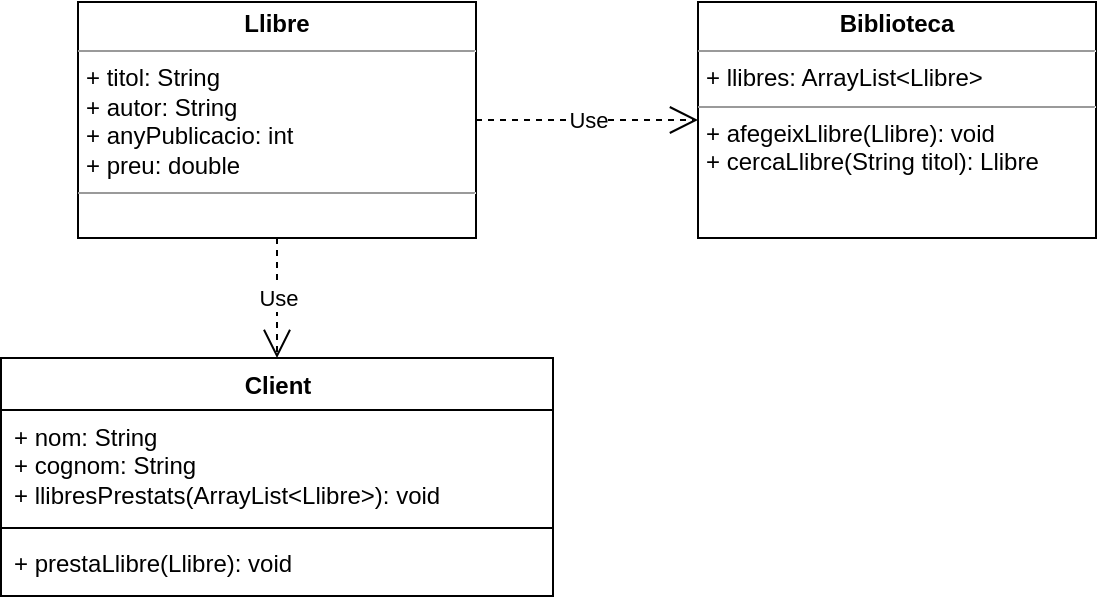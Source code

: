 <mxfile version="22.1.16" type="device">
  <diagram id="C5RBs43oDa-KdzZeNtuy" name="Page-1">
    <mxGraphModel dx="880" dy="524" grid="0" gridSize="10" guides="1" tooltips="1" connect="1" arrows="1" fold="1" page="1" pageScale="1" pageWidth="827" pageHeight="1169" math="0" shadow="0">
      <root>
        <mxCell id="WIyWlLk6GJQsqaUBKTNV-0" />
        <mxCell id="WIyWlLk6GJQsqaUBKTNV-1" parent="WIyWlLk6GJQsqaUBKTNV-0" />
        <mxCell id="86FwZAQYS3h-tKqfAoDZ-49" value="Client" style="swimlane;fontStyle=1;align=center;verticalAlign=top;childLayout=stackLayout;horizontal=1;startSize=26;horizontalStack=0;resizeParent=1;resizeParentMax=0;resizeLast=0;collapsible=1;marginBottom=0;whiteSpace=wrap;html=1;" parent="WIyWlLk6GJQsqaUBKTNV-1" vertex="1">
          <mxGeometry x="98.5" y="401" width="276" height="119" as="geometry" />
        </mxCell>
        <mxCell id="86FwZAQYS3h-tKqfAoDZ-50" value="+ nom: String&lt;br&gt;+ cognom: String&lt;br&gt;+ llibresPrestats(ArrayList&amp;lt;Llibre&amp;gt;): void" style="text;strokeColor=none;fillColor=none;align=left;verticalAlign=top;spacingLeft=4;spacingRight=4;overflow=hidden;rotatable=0;points=[[0,0.5],[1,0.5]];portConstraint=eastwest;whiteSpace=wrap;html=1;" parent="86FwZAQYS3h-tKqfAoDZ-49" vertex="1">
          <mxGeometry y="26" width="276" height="55" as="geometry" />
        </mxCell>
        <mxCell id="86FwZAQYS3h-tKqfAoDZ-51" value="" style="line;strokeWidth=1;fillColor=none;align=left;verticalAlign=middle;spacingTop=-1;spacingLeft=3;spacingRight=3;rotatable=0;labelPosition=right;points=[];portConstraint=eastwest;strokeColor=inherit;" parent="86FwZAQYS3h-tKqfAoDZ-49" vertex="1">
          <mxGeometry y="81" width="276" height="8" as="geometry" />
        </mxCell>
        <mxCell id="86FwZAQYS3h-tKqfAoDZ-52" value="+ prestaLlibre(Llibre): void" style="text;strokeColor=none;fillColor=none;align=left;verticalAlign=top;spacingLeft=4;spacingRight=4;overflow=hidden;rotatable=0;points=[[0,0.5],[1,0.5]];portConstraint=eastwest;whiteSpace=wrap;html=1;" parent="86FwZAQYS3h-tKqfAoDZ-49" vertex="1">
          <mxGeometry y="89" width="276" height="30" as="geometry" />
        </mxCell>
        <mxCell id="wE3ZdhMuLC0Yw11eOyGS-2" value="&lt;p style=&quot;margin:0px;margin-top:4px;text-align:center;&quot;&gt;&lt;b style=&quot;border-color: var(--border-color);&quot;&gt;Llibre&lt;/b&gt;&lt;br&gt;&lt;/p&gt;&lt;hr size=&quot;1&quot;&gt;&lt;p style=&quot;margin:0px;margin-left:4px;&quot;&gt;+ titol: String&lt;/p&gt;&lt;p style=&quot;margin:0px;margin-left:4px;&quot;&gt;+ autor: String&lt;/p&gt;&lt;p style=&quot;border-color: var(--border-color); margin: 0px 0px 0px 4px;&quot;&gt;+ anyPublicacio: int&lt;/p&gt;&lt;p style=&quot;border-color: var(--border-color); margin: 0px 0px 0px 4px;&quot;&gt;+ preu: double&lt;br&gt;&lt;/p&gt;&lt;hr size=&quot;1&quot;&gt;&lt;p style=&quot;margin:0px;margin-left:4px;&quot;&gt;&lt;br&gt;&lt;/p&gt;" style="verticalAlign=top;align=left;overflow=fill;fontSize=12;fontFamily=Helvetica;html=1;whiteSpace=wrap;" parent="WIyWlLk6GJQsqaUBKTNV-1" vertex="1">
          <mxGeometry x="137" y="223" width="199" height="118" as="geometry" />
        </mxCell>
        <mxCell id="wE3ZdhMuLC0Yw11eOyGS-13" value="Use" style="endArrow=open;endSize=12;dashed=1;html=1;rounded=0;entryX=0.5;entryY=0;entryDx=0;entryDy=0;exitX=0.5;exitY=1;exitDx=0;exitDy=0;" parent="WIyWlLk6GJQsqaUBKTNV-1" source="wE3ZdhMuLC0Yw11eOyGS-2" target="86FwZAQYS3h-tKqfAoDZ-49" edge="1">
          <mxGeometry width="160" relative="1" as="geometry">
            <mxPoint x="386.5" y="518" as="sourcePoint" />
            <mxPoint x="400" y="361" as="targetPoint" />
          </mxGeometry>
        </mxCell>
        <mxCell id="iOzfqOCO4zLoYoAr9cuY-1" value="Use" style="endArrow=open;endSize=12;dashed=1;html=1;rounded=0;entryX=0;entryY=0.5;entryDx=0;entryDy=0;exitX=1;exitY=0.5;exitDx=0;exitDy=0;" parent="WIyWlLk6GJQsqaUBKTNV-1" source="wE3ZdhMuLC0Yw11eOyGS-2" target="OcB1SvY2F6R70QcYxaMl-0" edge="1">
          <mxGeometry width="160" relative="1" as="geometry">
            <mxPoint x="356" y="321" as="sourcePoint" />
            <mxPoint x="541" y="571" as="targetPoint" />
          </mxGeometry>
        </mxCell>
        <mxCell id="OcB1SvY2F6R70QcYxaMl-0" value="&lt;p style=&quot;margin:0px;margin-top:4px;text-align:center;&quot;&gt;&lt;b style=&quot;border-color: var(--border-color);&quot;&gt;Biblioteca&lt;/b&gt;&lt;br&gt;&lt;/p&gt;&lt;hr size=&quot;1&quot;&gt;&lt;p style=&quot;margin:0px;margin-left:4px;&quot;&gt;+ llibres: ArrayList&amp;lt;Llibre&amp;gt;&lt;/p&gt;&lt;hr size=&quot;1&quot;&gt;&lt;p style=&quot;margin:0px;margin-left:4px;&quot;&gt;+ afegeixLlibre(Llibre): void&lt;/p&gt;&lt;p style=&quot;margin:0px;margin-left:4px;&quot;&gt;+ cercaLlibre(String titol): Llibre&lt;/p&gt;" style="verticalAlign=top;align=left;overflow=fill;fontSize=12;fontFamily=Helvetica;html=1;whiteSpace=wrap;" vertex="1" parent="WIyWlLk6GJQsqaUBKTNV-1">
          <mxGeometry x="447" y="223" width="199" height="118" as="geometry" />
        </mxCell>
      </root>
    </mxGraphModel>
  </diagram>
</mxfile>

